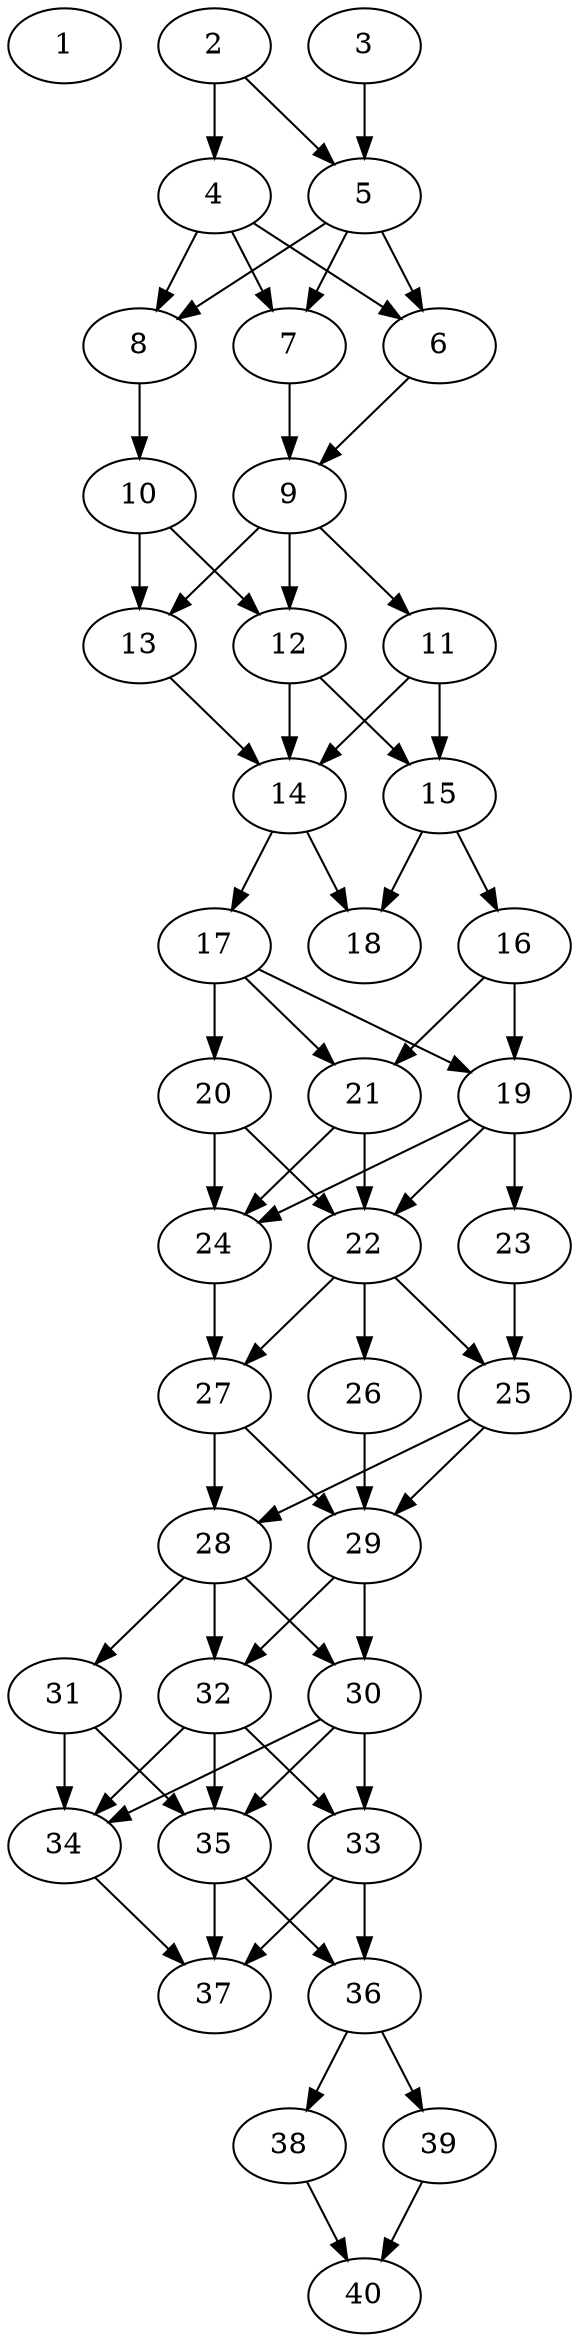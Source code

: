 // DAG automatically generated by daggen at Thu Oct  3 14:06:49 2019
// ./daggen --dot -n 40 --ccr 0.3 --fat 0.3 --regular 0.9 --density 0.9 --mindata 5242880 --maxdata 52428800 
digraph G {
  1 [size="131570347", alpha="0.19", expect_size="39471104"] 
  2 [size="60955307", alpha="0.01", expect_size="18286592"] 
  2 -> 4 [size ="18286592"]
  2 -> 5 [size ="18286592"]
  3 [size="34556587", alpha="0.12", expect_size="10366976"] 
  3 -> 5 [size ="10366976"]
  4 [size="59439787", alpha="0.04", expect_size="17831936"] 
  4 -> 6 [size ="17831936"]
  4 -> 7 [size ="17831936"]
  4 -> 8 [size ="17831936"]
  5 [size="95030613", alpha="0.19", expect_size="28509184"] 
  5 -> 6 [size ="28509184"]
  5 -> 7 [size ="28509184"]
  5 -> 8 [size ="28509184"]
  6 [size="29446827", alpha="0.11", expect_size="8834048"] 
  6 -> 9 [size ="8834048"]
  7 [size="99846827", alpha="0.11", expect_size="29954048"] 
  7 -> 9 [size ="29954048"]
  8 [size="62518613", alpha="0.06", expect_size="18755584"] 
  8 -> 10 [size ="18755584"]
  9 [size="21056853", alpha="0.01", expect_size="6317056"] 
  9 -> 11 [size ="6317056"]
  9 -> 12 [size ="6317056"]
  9 -> 13 [size ="6317056"]
  10 [size="154453333", alpha="0.06", expect_size="46336000"] 
  10 -> 12 [size ="46336000"]
  10 -> 13 [size ="46336000"]
  11 [size="27750400", alpha="0.11", expect_size="8325120"] 
  11 -> 14 [size ="8325120"]
  11 -> 15 [size ="8325120"]
  12 [size="23237973", alpha="0.20", expect_size="6971392"] 
  12 -> 14 [size ="6971392"]
  12 -> 15 [size ="6971392"]
  13 [size="33563307", alpha="0.04", expect_size="10068992"] 
  13 -> 14 [size ="10068992"]
  14 [size="126242133", alpha="0.13", expect_size="37872640"] 
  14 -> 17 [size ="37872640"]
  14 -> 18 [size ="37872640"]
  15 [size="154583040", alpha="0.04", expect_size="46374912"] 
  15 -> 16 [size ="46374912"]
  15 -> 18 [size ="46374912"]
  16 [size="145930240", alpha="0.18", expect_size="43779072"] 
  16 -> 19 [size ="43779072"]
  16 -> 21 [size ="43779072"]
  17 [size="74728107", alpha="0.12", expect_size="22418432"] 
  17 -> 19 [size ="22418432"]
  17 -> 20 [size ="22418432"]
  17 -> 21 [size ="22418432"]
  18 [size="164788907", alpha="0.01", expect_size="49436672"] 
  19 [size="52988587", alpha="0.17", expect_size="15896576"] 
  19 -> 22 [size ="15896576"]
  19 -> 23 [size ="15896576"]
  19 -> 24 [size ="15896576"]
  20 [size="62057813", alpha="0.19", expect_size="18617344"] 
  20 -> 22 [size ="18617344"]
  20 -> 24 [size ="18617344"]
  21 [size="110080000", alpha="0.16", expect_size="33024000"] 
  21 -> 22 [size ="33024000"]
  21 -> 24 [size ="33024000"]
  22 [size="36416853", alpha="0.17", expect_size="10925056"] 
  22 -> 25 [size ="10925056"]
  22 -> 26 [size ="10925056"]
  22 -> 27 [size ="10925056"]
  23 [size="35867307", alpha="0.01", expect_size="10760192"] 
  23 -> 25 [size ="10760192"]
  24 [size="64273067", alpha="0.11", expect_size="19281920"] 
  24 -> 27 [size ="19281920"]
  25 [size="169943040", alpha="0.10", expect_size="50982912"] 
  25 -> 28 [size ="50982912"]
  25 -> 29 [size ="50982912"]
  26 [size="40506027", alpha="0.11", expect_size="12151808"] 
  26 -> 29 [size ="12151808"]
  27 [size="26931200", alpha="0.02", expect_size="8079360"] 
  27 -> 28 [size ="8079360"]
  27 -> 29 [size ="8079360"]
  28 [size="125030400", alpha="0.19", expect_size="37509120"] 
  28 -> 30 [size ="37509120"]
  28 -> 31 [size ="37509120"]
  28 -> 32 [size ="37509120"]
  29 [size="131966293", alpha="0.16", expect_size="39589888"] 
  29 -> 30 [size ="39589888"]
  29 -> 32 [size ="39589888"]
  30 [size="111810560", alpha="0.11", expect_size="33543168"] 
  30 -> 33 [size ="33543168"]
  30 -> 34 [size ="33543168"]
  30 -> 35 [size ="33543168"]
  31 [size="105905493", alpha="0.07", expect_size="31771648"] 
  31 -> 34 [size ="31771648"]
  31 -> 35 [size ="31771648"]
  32 [size="71048533", alpha="0.04", expect_size="21314560"] 
  32 -> 33 [size ="21314560"]
  32 -> 34 [size ="21314560"]
  32 -> 35 [size ="21314560"]
  33 [size="50732373", alpha="0.03", expect_size="15219712"] 
  33 -> 36 [size ="15219712"]
  33 -> 37 [size ="15219712"]
  34 [size="62033920", alpha="0.16", expect_size="18610176"] 
  34 -> 37 [size ="18610176"]
  35 [size="146916693", alpha="0.06", expect_size="44075008"] 
  35 -> 36 [size ="44075008"]
  35 -> 37 [size ="44075008"]
  36 [size="68365653", alpha="0.12", expect_size="20509696"] 
  36 -> 38 [size ="20509696"]
  36 -> 39 [size ="20509696"]
  37 [size="152924160", alpha="0.06", expect_size="45877248"] 
  38 [size="168393387", alpha="0.19", expect_size="50518016"] 
  38 -> 40 [size ="50518016"]
  39 [size="159822507", alpha="0.16", expect_size="47946752"] 
  39 -> 40 [size ="47946752"]
  40 [size="130792107", alpha="0.18", expect_size="39237632"] 
}

